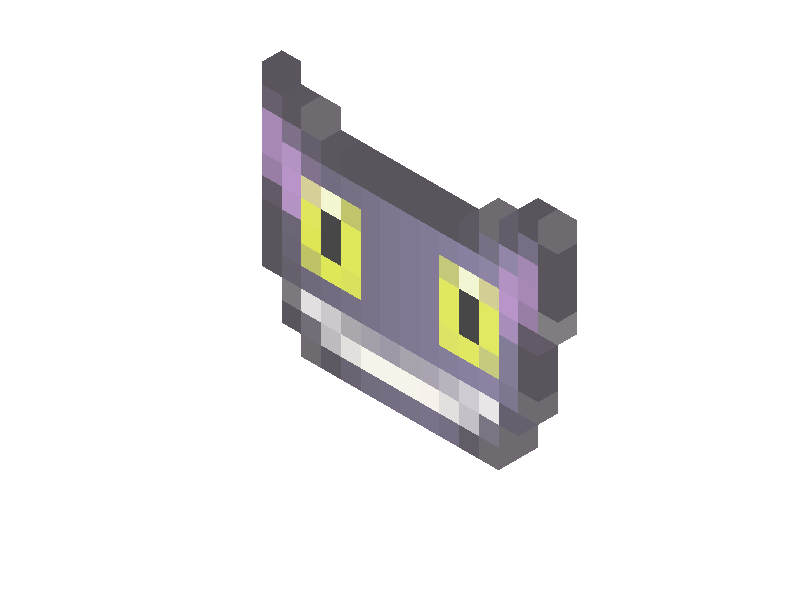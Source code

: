 #version 3.7

background {color rgb<1,1,1>}
global_settings { ambient_light rgb<2, 2, 2> }
light_source { <10, 0, 0> color rgb<1,1,1> }
camera {orthographic location <10,10,10> look_at <0,0,0> angle 45}

box { <-0.5,-1.000000,-3.500000>,<0,-0.500000,-3.000000> texture {pigment {color rgb<0.101961,0.090196,0.105882>} } }
box { <-0.5,-0.500000,-3.500000>,<0,0.000000,-3.000000> texture {pigment {color rgb<0.101961,0.090196,0.105882>} } }
box { <-0.5,0.000000,-3.500000>,<0,0.500000,-3.000000> texture {pigment {color rgb<0.101961,0.090196,0.105882>} } }
box { <-0.5,0.500000,-3.500000>,<0,1.000000,-3.000000> texture {pigment {color rgb<0.125490,0.101961,0.137255>} } }
box { <-0.5,1.000000,-3.500000>,<0,1.500000,-3.000000> texture {pigment {color rgb<0.313726,0.207843,0.372549>} } }
box { <-0.5,1.500000,-3.500000>,<0,2.000000,-3.000000> texture {pigment {color rgb<0.384314,0.247059,0.458824>} } }
box { <-0.5,2.000000,-3.500000>,<0,2.500000,-3.000000> texture {pigment {color rgb<0.388235,0.247059,0.462745>} } }
box { <-0.5,2.500000,-3.500000>,<0,3.000000,-3.000000> texture {pigment {color rgb<0.137255,0.113725,0.156863>} } }
box { <-0.5,3.000000,-3.500000>,<0,3.500000,-3.000000> texture {pigment {color rgb<0.101961,0.090196,0.105882>} } }

box { <-0.5,-2.000000,-3.000000>,<0,-1.500000,-2.500000> texture {pigment {color rgb<0.101961,0.090196,0.105882>} } }
box { <-0.5,-1.500000,-3.000000>,<0,-1.000000,-2.500000> texture {pigment {color rgb<0.200000,0.188235,0.203922>} } }
box { <-0.5,-1.000000,-3.000000>,<0,-0.500000,-2.500000> texture {pigment {color rgb<0.133333,0.117647,0.152941>} } }
box { <-0.5,-0.500000,-3.000000>,<0,0.000000,-2.500000> texture {pigment {color rgb<0.141176,0.125490,0.172549>} } }
box { <-0.5,0.000000,-3.000000>,<0,0.500000,-2.500000> texture {pigment {color rgb<0.149020,0.129412,0.180392>} } }
box { <-0.5,0.500000,-3.000000>,<0,1.000000,-2.500000> texture {pigment {color rgb<0.458824,0.286275,0.552941>} } }
box { <-0.5,1.000000,-3.000000>,<0,1.500000,-2.500000> texture {pigment {color rgb<0.478431,0.298039,0.576471>} } }
box { <-0.5,1.500000,-3.000000>,<0,2.000000,-2.500000> texture {pigment {color rgb<0.458824,0.286275,0.552941>} } }
box { <-0.5,2.000000,-3.000000>,<0,2.500000,-2.500000> texture {pigment {color rgb<0.211765,0.160784,0.254902>} } }
box { <-0.5,2.500000,-3.000000>,<0,3.000000,-2.500000> texture {pigment {color rgb<0.105882,0.094118,0.113725>} } }

box { <-0.5,-2.500000,-2.500000>,<0,-2.000000,-2.000000> texture {pigment {color rgb<0.156863,0.145098,0.160784>} } }
box { <-0.5,-2.000000,-2.500000>,<0,-1.500000,-2.000000> texture {pigment {color rgb<0.168627,0.152941,0.180392>} } }
box { <-0.5,-1.500000,-2.500000>,<0,-1.000000,-2.000000> texture {pigment {color rgb<0.764706,0.741176,0.745098>} } }
box { <-0.5,-1.000000,-2.500000>,<0,-0.500000,-2.000000> texture {pigment {color rgb<0.160784,0.141176,0.200000>} } }
box { <-0.5,-0.500000,-2.500000>,<0,0.000000,-2.000000> texture {pigment {color rgb<0.517647,0.549020,0.133333>} } }
box { <-0.5,0.000000,-2.500000>,<0,0.500000,-2.000000> texture {pigment {color rgb<0.733333,0.792157,0.094118>} } }
box { <-0.5,0.500000,-2.500000>,<0,1.000000,-2.000000> texture {pigment {color rgb<0.745098,0.800000,0.105882>} } }
box { <-0.5,1.000000,-2.500000>,<0,1.500000,-2.000000> texture {pigment {color rgb<0.670588,0.623529,0.313726>} } }
box { <-0.5,1.500000,-2.500000>,<0,2.000000,-2.000000> texture {pigment {color rgb<0.219608,0.168627,0.270588>} } }
box { <-0.5,2.000000,-2.500000>,<0,2.500000,-2.000000> texture {pigment {color rgb<0.129412,0.113725,0.152941>} } }
box { <-0.5,2.500000,-2.500000>,<0,3.000000,-2.000000> texture {pigment {color rgb<0.156863,0.145098,0.160784>} } }

box { <-0.5,-2.500000,-2.000000>,<0,-2.000000,-1.500000> texture {pigment {color rgb<0.109804,0.098039,0.121569>} } }
box { <-0.5,-2.000000,-2.000000>,<0,-1.500000,-1.500000> texture {pigment {color rgb<0.513726,0.494118,0.513726>} } }
box { <-0.5,-1.500000,-2.000000>,<0,-1.000000,-1.500000> texture {pigment {color rgb<0.603922,0.580392,0.596078>} } }
box { <-0.5,-1.000000,-2.000000>,<0,-0.500000,-1.500000> texture {pigment {color rgb<0.168627,0.149020,0.215686>} } }
box { <-0.5,-0.500000,-2.000000>,<0,0.000000,-1.500000> texture {pigment {color rgb<0.733333,0.796078,0.098039>} } }
box { <-0.5,0.000000,-2.000000>,<0,0.500000,-1.500000> texture {pigment {color rgb<0.062745,0.062745,0.062745>} } }
box { <-0.5,0.500000,-2.000000>,<0,1.000000,-1.500000> texture {pigment {color rgb<0.062745,0.062745,0.062745>} } }
box { <-0.5,1.000000,-2.000000>,<0,1.500000,-1.500000> texture {pigment {color rgb<0.894118,0.917647,0.639216>} } }
box { <-0.5,1.500000,-2.000000>,<0,2.000000,-1.500000> texture {pigment {color rgb<0.168627,0.149020,0.215686>} } }
box { <-0.5,2.000000,-2.000000>,<0,2.500000,-1.500000> texture {pigment {color rgb<0.105882,0.094118,0.113725>} } }

box { <-0.5,-2.500000,-1.500000>,<0,-2.000000,-1.000000> texture {pigment {color rgb<0.141176,0.125490,0.168627>} } }
box { <-0.5,-2.000000,-1.500000>,<0,-1.500000,-1.000000> texture {pigment {color rgb<0.768627,0.741176,0.717647>} } }
box { <-0.5,-1.500000,-1.500000>,<0,-1.000000,-1.000000> texture {pigment {color rgb<0.403922,0.384314,0.419608>} } }
box { <-0.5,-1.000000,-1.500000>,<0,-0.500000,-1.000000> texture {pigment {color rgb<0.180392,0.160784,0.235294>} } }
box { <-0.5,-0.500000,-1.500000>,<0,0.000000,-1.000000> texture {pigment {color rgb<0.701961,0.756863,0.109804>} } }
box { <-0.5,0.000000,-1.500000>,<0,0.500000,-1.000000> texture {pigment {color rgb<0.737255,0.796078,0.101961>} } }
box { <-0.5,0.500000,-1.500000>,<0,1.000000,-1.000000> texture {pigment {color rgb<0.737255,0.796078,0.101961>} } }
box { <-0.5,1.000000,-1.500000>,<0,1.500000,-1.000000> texture {pigment {color rgb<0.529412,0.556863,0.149020>} } }
box { <-0.5,1.500000,-1.500000>,<0,2.000000,-1.000000> texture {pigment {color rgb<0.180392,0.160784,0.235294>} } }
box { <-0.5,2.000000,-1.500000>,<0,2.500000,-1.000000> texture {pigment {color rgb<0.101961,0.090196,0.105882>} } }

box { <-0.5,-2.500000,-1.000000>,<0,-2.000000,-0.500000> texture {pigment {color rgb<0.168627,0.149020,0.211765>} } }
box { <-0.5,-2.000000,-1.000000>,<0,-1.500000,-0.500000> texture {pigment {color rgb<0.921569,0.894118,0.831373>} } }
box { <-0.5,-1.500000,-1.000000>,<0,-1.000000,-0.500000> texture {pigment {color rgb<0.372549,0.349020,0.396078>} } }
box { <-0.5,-1.000000,-1.000000>,<0,-0.500000,-0.500000> texture {pigment {color rgb<0.192157,0.168627,0.250980>} } }
box { <-0.5,-0.500000,-1.000000>,<0,0.000000,-0.500000> texture {pigment {color rgb<0.192157,0.168627,0.250980>} } }
box { <-0.5,0.000000,-1.000000>,<0,0.500000,-0.500000> texture {pigment {color rgb<0.192157,0.168627,0.250980>} } }
box { <-0.5,0.500000,-1.000000>,<0,1.000000,-0.500000> texture {pigment {color rgb<0.192157,0.168627,0.250980>} } }
box { <-0.5,1.000000,-1.000000>,<0,1.500000,-0.500000> texture {pigment {color rgb<0.192157,0.168627,0.250980>} } }
box { <-0.5,1.500000,-1.000000>,<0,2.000000,-0.500000> texture {pigment {color rgb<0.192157,0.168627,0.250980>} } }
box { <-0.5,2.000000,-1.000000>,<0,2.500000,-0.500000> texture {pigment {color rgb<0.101961,0.090196,0.105882>} } }

box { <-0.5,-2.500000,-0.500000>,<0,-2.000000,0.000000> texture {pigment {color rgb<0.176471,0.156863,0.227451>} } }
box { <-0.5,-2.000000,-0.500000>,<0,-1.500000,0.000000> texture {pigment {color rgb<0.921569,0.894118,0.831373>} } }
box { <-0.5,-1.500000,-0.500000>,<0,-1.000000,0.000000> texture {pigment {color rgb<0.337255,0.313726,0.376471>} } }
box { <-0.5,-1.000000,-0.500000>,<0,-0.500000,0.000000> texture {pigment {color rgb<0.203922,0.180392,0.270588>} } }
box { <-0.5,-0.500000,-0.500000>,<0,0.000000,0.000000> texture {pigment {color rgb<0.203922,0.180392,0.270588>} } }
box { <-0.5,0.000000,-0.500000>,<0,0.500000,0.000000> texture {pigment {color rgb<0.203922,0.180392,0.270588>} } }
box { <-0.5,0.500000,-0.500000>,<0,1.000000,0.000000> texture {pigment {color rgb<0.203922,0.180392,0.270588>} } }
box { <-0.5,1.000000,-0.500000>,<0,1.500000,0.000000> texture {pigment {color rgb<0.203922,0.180392,0.270588>} } }
box { <-0.5,1.500000,-0.500000>,<0,2.000000,0.000000> texture {pigment {color rgb<0.203922,0.180392,0.270588>} } }
box { <-0.5,2.000000,-0.500000>,<0,2.500000,0.000000> texture {pigment {color rgb<0.101961,0.090196,0.105882>} } }

box { <-0.5,-2.500000,0.000000>,<0,-2.000000,0.500000> texture {pigment {color rgb<0.184314,0.164706,0.239216>} } }
box { <-0.5,-2.000000,0.000000>,<0,-1.500000,0.500000> texture {pigment {color rgb<0.921569,0.894118,0.831373>} } }
box { <-0.5,-1.500000,0.000000>,<0,-1.000000,0.500000> texture {pigment {color rgb<0.388235,0.364706,0.419608>} } }
box { <-0.5,-1.000000,0.000000>,<0,-0.500000,0.500000> texture {pigment {color rgb<0.211765,0.188235,0.286275>} } }
box { <-0.5,-0.500000,0.000000>,<0,0.000000,0.500000> texture {pigment {color rgb<0.211765,0.188235,0.286275>} } }
box { <-0.5,0.000000,0.000000>,<0,0.500000,0.500000> texture {pigment {color rgb<0.211765,0.188235,0.286275>} } }
box { <-0.5,0.500000,0.000000>,<0,1.000000,0.500000> texture {pigment {color rgb<0.211765,0.188235,0.286275>} } }
box { <-0.5,1.000000,0.000000>,<0,1.500000,0.500000> texture {pigment {color rgb<0.211765,0.188235,0.286275>} } }
box { <-0.5,1.500000,0.000000>,<0,2.000000,0.500000> texture {pigment {color rgb<0.211765,0.188235,0.286275>} } }
box { <-0.5,2.000000,0.000000>,<0,2.500000,0.500000> texture {pigment {color rgb<0.101961,0.090196,0.105882>} } }

box { <-0.5,-2.500000,0.500000>,<0,-2.000000,1.000000> texture {pigment {color rgb<0.192157,0.168627,0.254902>} } }
box { <-0.5,-2.000000,0.500000>,<0,-1.500000,1.000000> texture {pigment {color rgb<0.917647,0.890196,0.831373>} } }
box { <-0.5,-1.500000,0.500000>,<0,-1.000000,1.000000> texture {pigment {color rgb<0.400000,0.372549,0.435294>} } }
box { <-0.5,-1.000000,0.500000>,<0,-0.500000,1.000000> texture {pigment {color rgb<0.223529,0.196078,0.305882>} } }
box { <-0.5,-0.500000,0.500000>,<0,0.000000,1.000000> texture {pigment {color rgb<0.223529,0.196078,0.305882>} } }
box { <-0.5,0.000000,0.500000>,<0,0.500000,1.000000> texture {pigment {color rgb<0.223529,0.196078,0.305882>} } }
box { <-0.5,0.500000,0.500000>,<0,1.000000,1.000000> texture {pigment {color rgb<0.223529,0.196078,0.305882>} } }
box { <-0.5,1.000000,0.500000>,<0,1.500000,1.000000> texture {pigment {color rgb<0.223529,0.196078,0.305882>} } }
box { <-0.5,1.500000,0.500000>,<0,2.000000,1.000000> texture {pigment {color rgb<0.223529,0.196078,0.305882>} } }
box { <-0.5,2.000000,0.500000>,<0,2.500000,1.000000> texture {pigment {color rgb<0.101961,0.090196,0.105882>} } }

box { <-0.5,-2.500000,1.000000>,<0,-2.000000,1.500000> texture {pigment {color rgb<0.176471,0.156863,0.227451>} } }
box { <-0.5,-2.000000,1.000000>,<0,-1.500000,1.500000> texture {pigment {color rgb<0.764706,0.737255,0.733333>} } }
box { <-0.5,-1.500000,1.000000>,<0,-1.000000,1.500000> texture {pigment {color rgb<0.478431,0.450980,0.509804>} } }
box { <-0.5,-1.000000,1.000000>,<0,-0.500000,1.500000> texture {pigment {color rgb<0.235294,0.207843,0.321569>} } }
box { <-0.5,-0.500000,1.000000>,<0,0.000000,1.500000> texture {pigment {color rgb<0.713726,0.768627,0.129412>} } }
box { <-0.5,0.000000,1.000000>,<0,0.500000,1.500000> texture {pigment {color rgb<0.745098,0.807843,0.117647>} } }
box { <-0.5,0.500000,1.000000>,<0,1.000000,1.500000> texture {pigment {color rgb<0.745098,0.807843,0.117647>} } }
box { <-0.5,1.000000,1.000000>,<0,1.500000,1.500000> texture {pigment {color rgb<0.552941,0.580392,0.192157>} } }
box { <-0.5,1.500000,1.000000>,<0,2.000000,1.500000> texture {pigment {color rgb<0.235294,0.207843,0.321569>} } }
box { <-0.5,2.000000,1.000000>,<0,2.500000,1.500000> texture {pigment {color rgb<0.101961,0.090196,0.105882>} } }

box { <-0.5,-2.500000,1.500000>,<0,-2.000000,2.000000> texture {pigment {color rgb<0.121569,0.105882,0.133333>} } }
box { <-0.5,-2.000000,1.500000>,<0,-1.500000,2.000000> texture {pigment {color rgb<0.552941,0.525490,0.580392>} } }
box { <-0.5,-1.500000,1.500000>,<0,-1.000000,2.000000> texture {pigment {color rgb<0.627451,0.600000,0.643137>} } }
box { <-0.5,-1.000000,1.500000>,<0,-0.500000,2.000000> texture {pigment {color rgb<0.247059,0.215686,0.341176>} } }
box { <-0.5,-0.500000,1.500000>,<0,0.000000,2.000000> texture {pigment {color rgb<0.749020,0.807843,0.121569>} } }
box { <-0.5,0.000000,1.500000>,<0,0.500000,2.000000> texture {pigment {color rgb<0.062745,0.062745,0.062745>} } }
box { <-0.5,0.500000,1.500000>,<0,1.000000,2.000000> texture {pigment {color rgb<0.062745,0.062745,0.062745>} } }
box { <-0.5,1.000000,1.500000>,<0,1.500000,2.000000> texture {pigment {color rgb<0.898039,0.921569,0.647059>} } }
box { <-0.5,1.500000,1.500000>,<0,2.000000,2.000000> texture {pigment {color rgb<0.247059,0.215686,0.341176>} } }
box { <-0.5,2.000000,1.500000>,<0,2.500000,2.000000> texture {pigment {color rgb<0.109804,0.098039,0.121569>} } }

box { <-0.5,-2.500000,2.000000>,<0,-2.000000,2.500000> texture {pigment {color rgb<0.156863,0.145098,0.160784>} } }
box { <-0.5,-2.000000,2.000000>,<0,-1.500000,2.500000> texture {pigment {color rgb<0.196078,0.176471,0.227451>} } }
box { <-0.5,-1.500000,2.000000>,<0,-1.000000,2.500000> texture {pigment {color rgb<0.815686,0.792157,0.796078>} } }
box { <-0.5,-1.000000,2.000000>,<0,-0.500000,2.500000> texture {pigment {color rgb<0.258824,0.227451,0.356863>} } }
box { <-0.5,-0.500000,2.000000>,<0,0.000000,2.500000> texture {pigment {color rgb<0.564706,0.592157,0.211765>} } }
box { <-0.5,0.000000,2.000000>,<0,0.500000,2.500000> texture {pigment {color rgb<0.752941,0.811765,0.125490>} } }
box { <-0.5,0.500000,2.000000>,<0,1.000000,2.500000> texture {pigment {color rgb<0.752941,0.811765,0.125490>} } }
box { <-0.5,1.000000,2.000000>,<0,1.500000,2.500000> texture {pigment {color rgb<0.647059,0.619608,0.294118>} } }
box { <-0.5,1.500000,2.000000>,<0,2.000000,2.500000> texture {pigment {color rgb<0.270588,0.231373,0.368627>} } }
box { <-0.5,2.000000,2.000000>,<0,2.500000,2.500000> texture {pigment {color rgb<0.180392,0.160784,0.231373>} } }
box { <-0.5,2.500000,2.000000>,<0,3.000000,2.500000> texture {pigment {color rgb<0.156863,0.145098,0.160784>} } }

box { <-0.5,-2.000000,2.500000>,<0,-1.500000,3.000000> texture {pigment {color rgb<0.156863,0.145098,0.160784>} } }
box { <-0.5,-1.500000,2.500000>,<0,-1.000000,3.000000> texture {pigment {color rgb<0.133333,0.117647,0.156863>} } }
box { <-0.5,-1.000000,2.500000>,<0,-0.500000,3.000000> texture {pigment {color rgb<0.203922,0.180392,0.270588>} } }
box { <-0.5,-0.500000,2.500000>,<0,0.000000,3.000000> texture {pigment {color rgb<0.227451,0.200000,0.305882>} } }
box { <-0.5,0.000000,2.500000>,<0,0.500000,3.000000> texture {pigment {color rgb<0.227451,0.200000,0.305882>} } }
box { <-0.5,0.500000,2.500000>,<0,1.000000,3.000000> texture {pigment {color rgb<0.388235,0.266667,0.482353>} } }
box { <-0.5,1.000000,2.500000>,<0,1.500000,3.000000> texture {pigment {color rgb<0.478431,0.298039,0.576471>} } }
box { <-0.5,1.500000,2.500000>,<0,2.000000,3.000000> texture {pigment {color rgb<0.439216,0.286275,0.537255>} } }
box { <-0.5,2.000000,2.500000>,<0,2.500000,3.000000> texture {pigment {color rgb<0.282353,0.239216,0.388235>} } }
box { <-0.5,2.500000,2.500000>,<0,3.000000,3.000000> texture {pigment {color rgb<0.121569,0.109804,0.141176>} } }

box { <-0.5,-1.000000,3.000000>,<0,-0.500000,3.500000> texture {pigment {color rgb<0.156863,0.145098,0.160784>} } }
box { <-0.5,-0.500000,3.000000>,<0,0.000000,3.500000> texture {pigment {color rgb<0.101961,0.090196,0.105882>} } }
box { <-0.5,0.000000,3.000000>,<0,0.500000,3.500000> texture {pigment {color rgb<0.101961,0.090196,0.105882>} } }
box { <-0.5,0.500000,3.000000>,<0,1.000000,3.500000> texture {pigment {color rgb<0.125490,0.101961,0.137255>} } }
box { <-0.5,1.000000,3.000000>,<0,1.500000,3.500000> texture {pigment {color rgb<0.313726,0.207843,0.372549>} } }
box { <-0.5,1.500000,3.000000>,<0,2.000000,3.500000> texture {pigment {color rgb<0.384314,0.247059,0.458824>} } }
box { <-0.5,2.000000,3.000000>,<0,2.500000,3.500000> texture {pigment {color rgb<0.368627,0.247059,0.450980>} } }
box { <-0.5,2.500000,3.000000>,<0,3.000000,3.500000> texture {pigment {color rgb<0.180392,0.156863,0.231373>} } }
box { <-0.5,3.000000,3.000000>,<0,3.500000,3.500000> texture {pigment {color rgb<0.101961,0.090196,0.105882>} } }

box { <-0.5,1.000000,3.500000>,<0,1.500000,4.000000> texture {pigment {color rgb<0.211765,0.203922,0.215686>} } }
box { <-0.5,1.500000,3.500000>,<0,2.000000,4.000000> texture {pigment {color rgb<0.101961,0.090196,0.105882>} } }
box { <-0.5,2.000000,3.500000>,<0,2.500000,4.000000> texture {pigment {color rgb<0.101961,0.090196,0.105882>} } }
box { <-0.5,2.500000,3.500000>,<0,3.000000,4.000000> texture {pigment {color rgb<0.101961,0.090196,0.105882>} } }
box { <-0.5,3.000000,3.500000>,<0,3.500000,4.000000> texture {pigment {color rgb<0.156863,0.145098,0.160784>} } }

